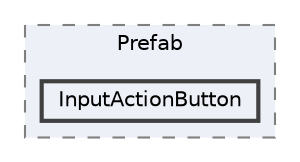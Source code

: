 digraph "003_Item/Window/RecipeWindow/Prefab/InputActionButton"
{
 // LATEX_PDF_SIZE
  bgcolor="transparent";
  edge [fontname=Helvetica,fontsize=10,labelfontname=Helvetica,labelfontsize=10];
  node [fontname=Helvetica,fontsize=10,shape=box,height=0.2,width=0.4];
  compound=true
  subgraph clusterdir_e468fb2dc7b48b02014f13e58344d230 {
    graph [ bgcolor="#edf0f7", pencolor="grey50", label="Prefab", fontname=Helvetica,fontsize=10 style="filled,dashed", URL="dir_e468fb2dc7b48b02014f13e58344d230.html",tooltip=""]
  dir_c3d59b17acc0dafdc9ae1dcd1224d47b [label="InputActionButton", fillcolor="#edf0f7", color="grey25", style="filled,bold", URL="dir_c3d59b17acc0dafdc9ae1dcd1224d47b.html",tooltip=""];
  }
}
